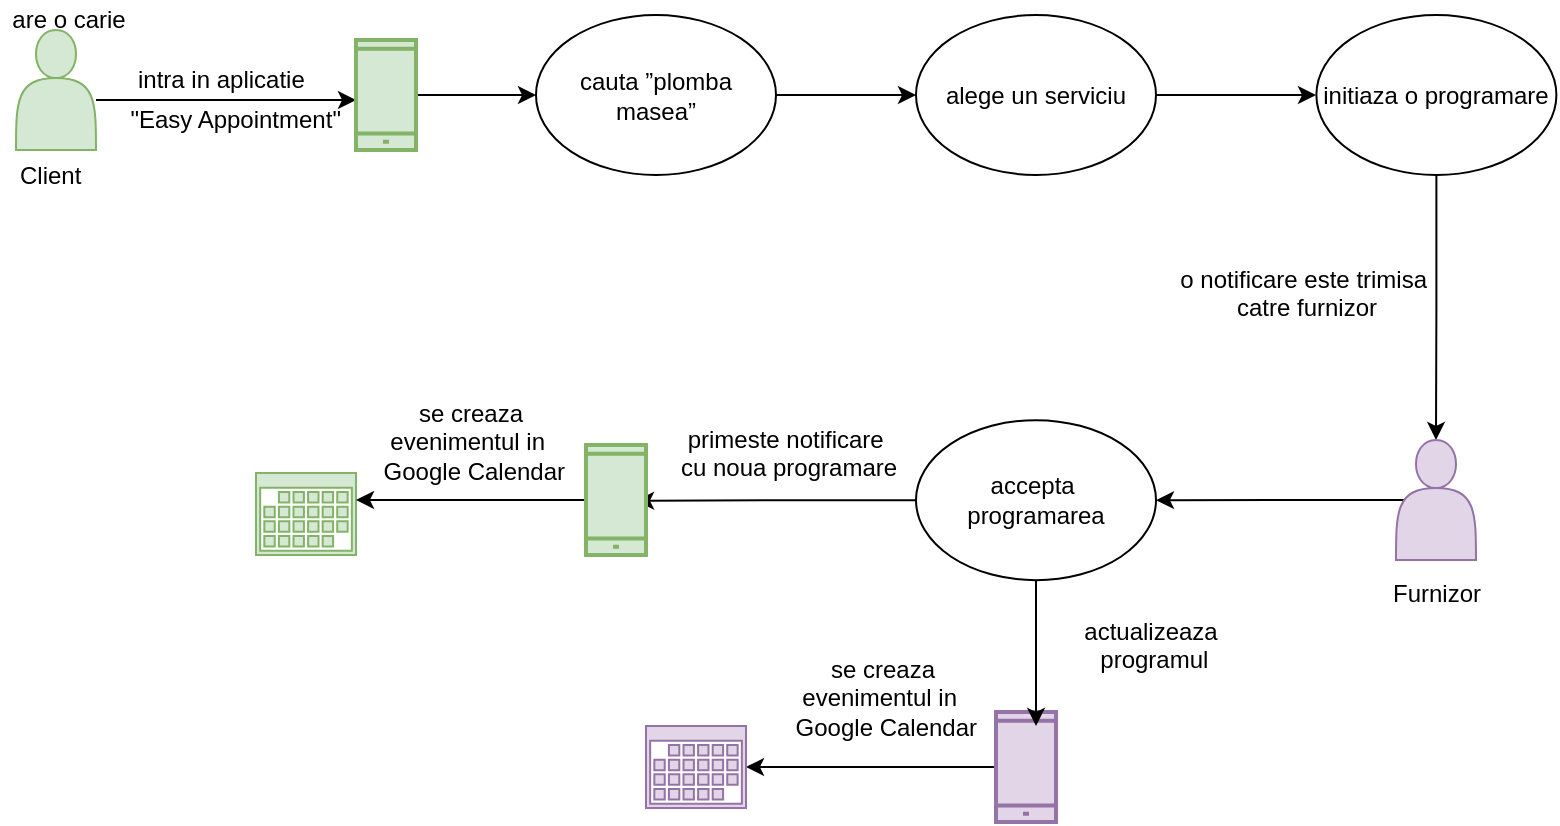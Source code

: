 <mxfile version="12.8.2" type="device"><diagram id="h2XIDTVgJNr4giHkxZdr" name="Page-1"><mxGraphModel dx="1280" dy="702" grid="1" gridSize="19" guides="1" tooltips="1" connect="1" arrows="1" fold="1" page="1" pageScale="1" pageWidth="850" pageHeight="1100" math="0" shadow="0"><root><mxCell id="0"/><mxCell id="1" parent="0"/><mxCell id="5-FCXYvi0Ji1P5HGnZGD-3" style="edgeStyle=orthogonalEdgeStyle;rounded=0;orthogonalLoop=1;jettySize=auto;html=1;" parent="1" edge="1"><mxGeometry relative="1" as="geometry"><mxPoint x="240" y="200" as="targetPoint"/><mxPoint x="110" y="200" as="sourcePoint"/></mxGeometry></mxCell><mxCell id="5-FCXYvi0Ji1P5HGnZGD-4" value="are o carie" style="text;html=1;resizable=0;points=[];autosize=1;align=center;verticalAlign=top;spacingTop=-4;" parent="1" vertex="1"><mxGeometry x="62" y="150" width="67" height="14" as="geometry"/></mxCell><mxCell id="5-FCXYvi0Ji1P5HGnZGD-5" value="&quot;Easy Appointment&quot;&amp;nbsp;" style="text;html=1;resizable=0;points=[];autosize=1;align=center;verticalAlign=top;spacingTop=-4;" parent="1" vertex="1"><mxGeometry x="114" y="200" width="133" height="19" as="geometry"/></mxCell><mxCell id="5-FCXYvi0Ji1P5HGnZGD-51" style="edgeStyle=orthogonalEdgeStyle;rounded=0;orthogonalLoop=1;jettySize=auto;html=1;entryX=1;entryY=0.5;entryDx=0;entryDy=0;entryPerimeter=0;" parent="1" source="5-FCXYvi0Ji1P5HGnZGD-8" target="5-FCXYvi0Ji1P5HGnZGD-43" edge="1"><mxGeometry relative="1" as="geometry"><mxPoint x="475.0" y="533.5" as="targetPoint"/></mxGeometry></mxCell><mxCell id="5-FCXYvi0Ji1P5HGnZGD-8" value="" style="html=1;verticalLabelPosition=bottom;align=center;labelBackgroundColor=#ffffff;verticalAlign=top;strokeWidth=2;strokeColor=#9673a6;fillColor=#e1d5e7;shadow=0;dashed=0;shape=mxgraph.ios7.icons.smartphone;" parent="1" vertex="1"><mxGeometry x="560" y="506" width="30" height="55" as="geometry"/></mxCell><mxCell id="5-FCXYvi0Ji1P5HGnZGD-54" style="edgeStyle=orthogonalEdgeStyle;rounded=0;orthogonalLoop=1;jettySize=auto;html=1;entryX=0;entryY=0.5;entryDx=0;entryDy=0;" parent="1" source="5-FCXYvi0Ji1P5HGnZGD-11" target="5-FCXYvi0Ji1P5HGnZGD-12" edge="1"><mxGeometry relative="1" as="geometry"/></mxCell><mxCell id="5-FCXYvi0Ji1P5HGnZGD-11" value="cauta ”plomba masea”" style="ellipse;whiteSpace=wrap;html=1;" parent="1" vertex="1"><mxGeometry x="330" y="157.5" width="120" height="80" as="geometry"/></mxCell><mxCell id="5-FCXYvi0Ji1P5HGnZGD-17" style="edgeStyle=orthogonalEdgeStyle;rounded=0;orthogonalLoop=1;jettySize=auto;html=1;" parent="1" source="5-FCXYvi0Ji1P5HGnZGD-12" edge="1"><mxGeometry relative="1" as="geometry"><mxPoint x="720" y="197.5" as="targetPoint"/></mxGeometry></mxCell><mxCell id="5-FCXYvi0Ji1P5HGnZGD-12" value="alege un serviciu" style="ellipse;whiteSpace=wrap;html=1;" parent="1" vertex="1"><mxGeometry x="520" y="157.5" width="120" height="80" as="geometry"/></mxCell><mxCell id="5-FCXYvi0Ji1P5HGnZGD-18" style="edgeStyle=orthogonalEdgeStyle;rounded=0;orthogonalLoop=1;jettySize=auto;html=1;entryX=0.5;entryY=0;entryDx=0;entryDy=0;" parent="1" source="5-FCXYvi0Ji1P5HGnZGD-13" edge="1" target="5-FCXYvi0Ji1P5HGnZGD-48"><mxGeometry relative="1" as="geometry"><mxPoint x="781" y="360" as="targetPoint"/></mxGeometry></mxCell><mxCell id="5-FCXYvi0Ji1P5HGnZGD-13" value="initiaza o programare" style="ellipse;whiteSpace=wrap;html=1;" parent="1" vertex="1"><mxGeometry x="720.201" y="157.5" width="120" height="80" as="geometry"/></mxCell><mxCell id="uacdUZkLFdy2ylPwE0gT-5" style="edgeStyle=orthogonalEdgeStyle;rounded=0;orthogonalLoop=1;jettySize=auto;html=1;entryX=0.667;entryY=0.127;entryDx=0;entryDy=0;entryPerimeter=0;" edge="1" parent="1" source="5-FCXYvi0Ji1P5HGnZGD-14" target="5-FCXYvi0Ji1P5HGnZGD-8"><mxGeometry relative="1" as="geometry"/></mxCell><mxCell id="uacdUZkLFdy2ylPwE0gT-6" style="edgeStyle=orthogonalEdgeStyle;rounded=0;orthogonalLoop=1;jettySize=auto;html=1;exitX=0;exitY=0.5;exitDx=0;exitDy=0;" edge="1" parent="1" source="5-FCXYvi0Ji1P5HGnZGD-14"><mxGeometry relative="1" as="geometry"><mxPoint x="380" y="400.429" as="targetPoint"/></mxGeometry></mxCell><mxCell id="5-FCXYvi0Ji1P5HGnZGD-14" value="&lt;div&gt;&lt;span&gt;accepta&amp;nbsp;&lt;/span&gt;&lt;/div&gt;&lt;div&gt;&lt;span&gt;programarea&lt;/span&gt;&lt;/div&gt;" style="ellipse;whiteSpace=wrap;html=1;align=center;" parent="1" vertex="1"><mxGeometry x="520" y="360.07" width="120" height="80" as="geometry"/></mxCell><mxCell id="5-FCXYvi0Ji1P5HGnZGD-20" value="o notificare este trimisa&amp;nbsp;&lt;br&gt;catre furnizor" style="text;html=1;resizable=0;points=[];autosize=1;align=center;verticalAlign=top;spacingTop=-4;" parent="1" vertex="1"><mxGeometry x="647" y="280" width="136" height="27" as="geometry"/></mxCell><mxCell id="5-FCXYvi0Ji1P5HGnZGD-23" style="edgeStyle=orthogonalEdgeStyle;rounded=0;orthogonalLoop=1;jettySize=auto;html=1;entryX=1;entryY=0.5;entryDx=0;entryDy=0;exitX=0.1;exitY=0.5;exitDx=0;exitDy=0;exitPerimeter=0;" parent="1" target="5-FCXYvi0Ji1P5HGnZGD-14" edge="1" source="5-FCXYvi0Ji1P5HGnZGD-48"><mxGeometry relative="1" as="geometry"><mxPoint x="670.0" y="390" as="targetPoint"/><mxPoint x="765.0" y="400.294" as="sourcePoint"/></mxGeometry></mxCell><mxCell id="5-FCXYvi0Ji1P5HGnZGD-28" value="primeste notificare&amp;nbsp;&lt;br&gt;cu noua programare" style="text;html=1;resizable=0;points=[];autosize=1;align=center;verticalAlign=top;spacingTop=-4;" parent="1" vertex="1"><mxGeometry x="389" y="360.07" width="133" height="38" as="geometry"/></mxCell><mxCell id="5-FCXYvi0Ji1P5HGnZGD-43" value="" style="aspect=fixed;pointerEvents=1;shadow=0;dashed=0;html=1;strokeColor=#9673a6;labelPosition=center;verticalLabelPosition=bottom;verticalAlign=top;align=center;fillColor=#e1d5e7;shape=mxgraph.mscae.enterprise.calendar" parent="1" vertex="1"><mxGeometry x="385" y="513" width="50" height="41" as="geometry"/></mxCell><mxCell id="5-FCXYvi0Ji1P5HGnZGD-44" value="se creaza &lt;br&gt;evenimentul in&amp;nbsp;&lt;br&gt;&amp;nbsp;Google Calendar" style="text;html=1;resizable=0;points=[];autosize=1;align=center;verticalAlign=top;spacingTop=-4;" parent="1" vertex="1"><mxGeometry x="446" y="475" width="114" height="57" as="geometry"/></mxCell><mxCell id="5-FCXYvi0Ji1P5HGnZGD-45" value="" style="shape=actor;whiteSpace=wrap;html=1;fillColor=#d5e8d4;strokeColor=#82b366;" parent="1" vertex="1"><mxGeometry x="70" y="165" width="40" height="60" as="geometry"/></mxCell><mxCell id="5-FCXYvi0Ji1P5HGnZGD-46" value="Client" style="text;html=1;resizable=0;points=[];autosize=1;align=left;verticalAlign=top;spacingTop=-4;" parent="1" vertex="1"><mxGeometry x="70" y="227.5" width="50" height="20" as="geometry"/></mxCell><mxCell id="5-FCXYvi0Ji1P5HGnZGD-47" value="&lt;span&gt;Furnizor&lt;/span&gt;" style="text;html=1;resizable=0;points=[];autosize=1;align=center;verticalAlign=top;spacingTop=-4;" parent="1" vertex="1"><mxGeometry x="742.2" y="437" width="76" height="19" as="geometry"/></mxCell><mxCell id="5-FCXYvi0Ji1P5HGnZGD-48" value="" style="shape=actor;whiteSpace=wrap;html=1;fillColor=#e1d5e7;strokeColor=#9673a6;" parent="1" vertex="1"><mxGeometry x="759.996" y="369.999" width="40" height="60" as="geometry"/></mxCell><mxCell id="5-FCXYvi0Ji1P5HGnZGD-49" value="intra in aplicatie" style="text;html=1;resizable=0;points=[];autosize=1;align=left;verticalAlign=top;spacingTop=-4;" parent="1" vertex="1"><mxGeometry x="129" y="180" width="93" height="14" as="geometry"/></mxCell><mxCell id="5-FCXYvi0Ji1P5HGnZGD-52" value="actualizeaza&lt;br&gt;&amp;nbsp;programul" style="text;html=1;resizable=0;points=[];autosize=1;align=center;verticalAlign=top;spacingTop=-4;" parent="1" vertex="1"><mxGeometry x="589" y="456" width="95" height="38" as="geometry"/></mxCell><mxCell id="5-FCXYvi0Ji1P5HGnZGD-58" style="edgeStyle=orthogonalEdgeStyle;rounded=0;orthogonalLoop=1;jettySize=auto;html=1;" parent="1" source="5-FCXYvi0Ji1P5HGnZGD-55" target="5-FCXYvi0Ji1P5HGnZGD-11" edge="1"><mxGeometry relative="1" as="geometry"/></mxCell><mxCell id="5-FCXYvi0Ji1P5HGnZGD-55" value="" style="html=1;verticalLabelPosition=bottom;align=center;labelBackgroundColor=#ffffff;verticalAlign=top;strokeWidth=2;strokeColor=#82b366;fillColor=#d5e8d4;shadow=0;dashed=0;shape=mxgraph.ios7.icons.smartphone;" parent="1" vertex="1"><mxGeometry x="240" y="170" width="30" height="55" as="geometry"/></mxCell><mxCell id="5-FCXYvi0Ji1P5HGnZGD-57" value="" style="aspect=fixed;pointerEvents=1;shadow=0;dashed=0;html=1;strokeColor=#82b366;labelPosition=center;verticalLabelPosition=bottom;verticalAlign=top;align=center;fillColor=#d5e8d4;shape=mxgraph.mscae.enterprise.calendar" parent="1" vertex="1"><mxGeometry x="190" y="386.504" width="50" height="41" as="geometry"/></mxCell><mxCell id="uacdUZkLFdy2ylPwE0gT-8" style="edgeStyle=orthogonalEdgeStyle;rounded=0;orthogonalLoop=1;jettySize=auto;html=1;" edge="1" parent="1" source="uacdUZkLFdy2ylPwE0gT-7"><mxGeometry relative="1" as="geometry"><mxPoint x="240" y="400" as="targetPoint"/></mxGeometry></mxCell><mxCell id="uacdUZkLFdy2ylPwE0gT-7" value="" style="html=1;verticalLabelPosition=bottom;align=center;labelBackgroundColor=#ffffff;verticalAlign=top;strokeWidth=2;strokeColor=#82b366;fillColor=#d5e8d4;shadow=0;dashed=0;shape=mxgraph.ios7.icons.smartphone;" vertex="1" parent="1"><mxGeometry x="355" y="372.5" width="30" height="55" as="geometry"/></mxCell><mxCell id="uacdUZkLFdy2ylPwE0gT-9" value="se creaza &lt;br&gt;evenimentul in&amp;nbsp;&lt;br&gt;&amp;nbsp;Google Calendar" style="text;html=1;resizable=0;points=[];autosize=1;align=center;verticalAlign=top;spacingTop=-4;" vertex="1" parent="1"><mxGeometry x="240" y="346.57" width="114" height="57" as="geometry"/></mxCell></root></mxGraphModel></diagram></mxfile>